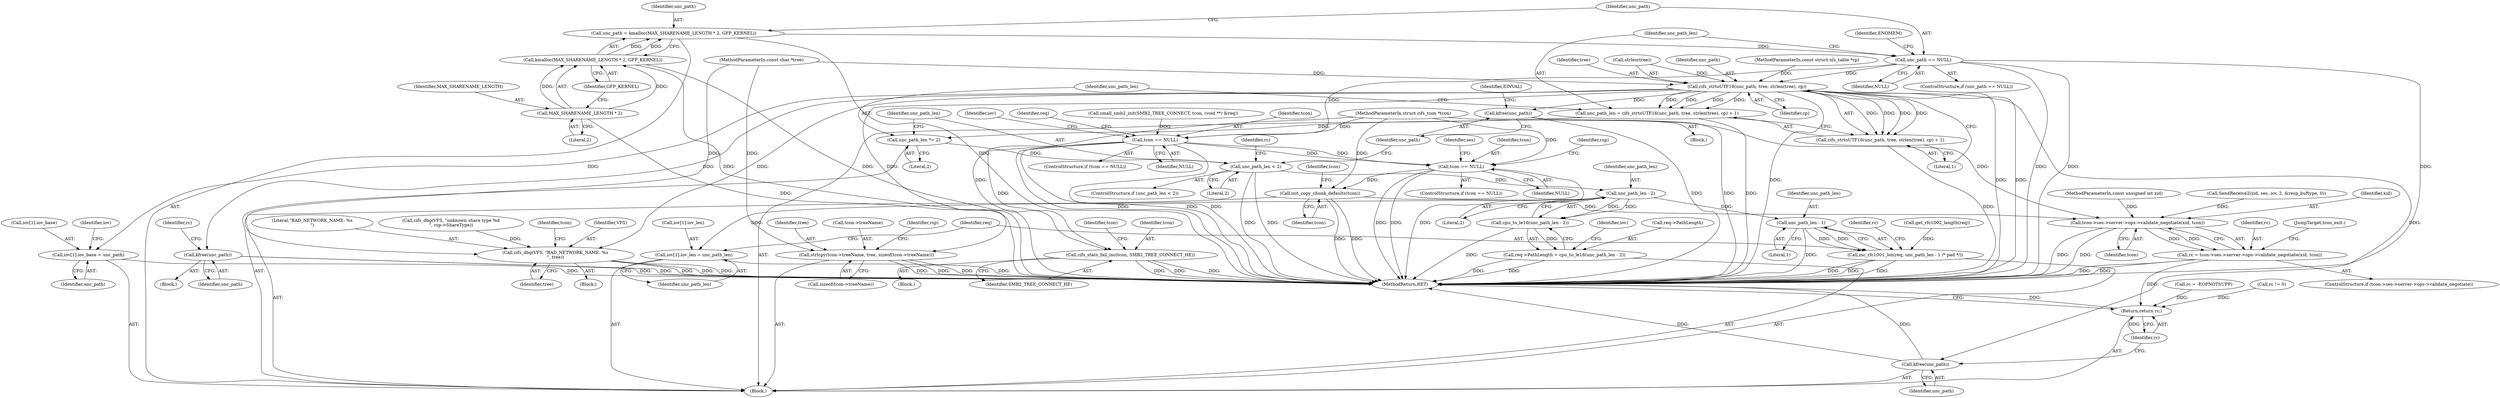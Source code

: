 digraph "0_linux_18f39e7be0121317550d03e267e3ebd4dbfbb3ce@API" {
"1000159" [label="(Call,unc_path = kmalloc(MAX_SHARENAME_LENGTH * 2, GFP_KERNEL))"];
"1000161" [label="(Call,kmalloc(MAX_SHARENAME_LENGTH * 2, GFP_KERNEL))"];
"1000162" [label="(Call,MAX_SHARENAME_LENGTH * 2)"];
"1000167" [label="(Call,unc_path == NULL)"];
"1000176" [label="(Call,cifs_strtoUTF16(unc_path, tree, strlen(tree), cp))"];
"1000173" [label="(Call,unc_path_len = cifs_strtoUTF16(unc_path, tree, strlen(tree), cp) + 1)"];
"1000183" [label="(Call,unc_path_len *= 2)"];
"1000187" [label="(Call,unc_path_len < 2)"];
"1000263" [label="(Call,unc_path_len - 2)"];
"1000262" [label="(Call,cpu_to_le16(unc_path_len - 2))"];
"1000258" [label="(Call,req->PathLength = cpu_to_le16(unc_path_len - 2))"];
"1000273" [label="(Call,iov[1].iov_len = unc_path_len)"];
"1000282" [label="(Call,unc_path_len - 1)"];
"1000280" [label="(Call,inc_rfc1001_len(req, unc_path_len - 1 /* pad */))"];
"1000175" [label="(Call,cifs_strtoUTF16(unc_path, tree, strlen(tree), cp) + 1)"];
"1000191" [label="(Call,kfree(unc_path))"];
"1000208" [label="(Call,kfree(unc_path))"];
"1000266" [label="(Call,iov[1].iov_base = unc_path)"];
"1000432" [label="(Call,strlcpy(tcon->treeName, tree, sizeof(tcon->treeName)))"];
"1000479" [label="(Call,kfree(unc_path))"];
"1000493" [label="(Call,cifs_dbg(VFS, \"BAD_NETWORK_NAME: %s\n\", tree))"];
"1000213" [label="(Call,tcon == NULL)"];
"1000312" [label="(Call,cifs_stats_fail_inc(tcon, SMB2_TREE_CONNECT_HE))"];
"1000322" [label="(Call,tcon == NULL)"];
"1000458" [label="(Call,init_copy_chunk_defaults(tcon))"];
"1000472" [label="(Call,tcon->ses->server->ops->validate_negotiate(xid, tcon))"];
"1000470" [label="(Call,rc = tcon->ses->server->ops->validate_negotiate(xid, tcon))"];
"1000481" [label="(Return,return rc;)"];
"1000494" [label="(Identifier,VFS)"];
"1000181" [label="(Identifier,cp)"];
"1000177" [label="(Identifier,unc_path)"];
"1000321" [label="(ControlStructure,if (tcon == NULL))"];
"1000272" [label="(Identifier,unc_path)"];
"1000113" [label="(MethodParameterIn,const struct nls_table *cp)"];
"1000479" [label="(Call,kfree(unc_path))"];
"1000324" [label="(Identifier,NULL)"];
"1000328" [label="(Identifier,ses)"];
"1000264" [label="(Identifier,unc_path_len)"];
"1000209" [label="(Identifier,unc_path)"];
"1000182" [label="(Literal,1)"];
"1000312" [label="(Call,cifs_stats_fail_inc(tcon, SMB2_TREE_CONNECT_HE))"];
"1000262" [label="(Call,cpu_to_le16(unc_path_len - 2))"];
"1000259" [label="(Call,req->PathLength)"];
"1000496" [label="(Identifier,tree)"];
"1000311" [label="(Block,)"];
"1000211" [label="(Identifier,rc)"];
"1000313" [label="(Identifier,tcon)"];
"1000472" [label="(Call,tcon->ses->server->ops->validate_negotiate(xid, tcon))"];
"1000436" [label="(Identifier,tree)"];
"1000286" [label="(Identifier,rc)"];
"1000495" [label="(Literal,\"BAD_NETWORK_NAME: %s\n\")"];
"1000159" [label="(Call,unc_path = kmalloc(MAX_SHARENAME_LENGTH * 2, GFP_KERNEL))"];
"1000183" [label="(Call,unc_path_len *= 2)"];
"1000184" [label="(Identifier,unc_path_len)"];
"1000161" [label="(Call,kmalloc(MAX_SHARENAME_LENGTH * 2, GFP_KERNEL))"];
"1000323" [label="(Identifier,tcon)"];
"1000178" [label="(Identifier,tree)"];
"1000437" [label="(Call,sizeof(tcon->treeName))"];
"1000385" [label="(Call,rc = -EOPNOTSUPP)"];
"1000317" [label="(Identifier,tcon)"];
"1000459" [label="(Identifier,tcon)"];
"1000493" [label="(Call,cifs_dbg(VFS, \"BAD_NETWORK_NAME: %s\n\", tree))"];
"1000473" [label="(Identifier,xid)"];
"1000471" [label="(Identifier,rc)"];
"1000432" [label="(Call,strlcpy(tcon->treeName, tree, sizeof(tcon->treeName)))"];
"1000187" [label="(Call,unc_path_len < 2)"];
"1000481" [label="(Return,return rc;)"];
"1000265" [label="(Literal,2)"];
"1000269" [label="(Identifier,iov)"];
"1000190" [label="(Block,)"];
"1000258" [label="(Call,req->PathLength = cpu_to_le16(unc_path_len - 2))"];
"1000160" [label="(Identifier,unc_path)"];
"1000166" [label="(ControlStructure,if (unc_path == NULL))"];
"1000339" [label="(Identifier,rsp)"];
"1000174" [label="(Identifier,unc_path_len)"];
"1000167" [label="(Call,unc_path == NULL)"];
"1000242" [label="(Call,get_rfc1002_length(req))"];
"1000168" [label="(Identifier,unc_path)"];
"1000215" [label="(Identifier,NULL)"];
"1000188" [label="(Identifier,unc_path_len)"];
"1000208" [label="(Call,kfree(unc_path))"];
"1000185" [label="(Literal,2)"];
"1000109" [label="(MethodParameterIn,const unsigned int xid)"];
"1000314" [label="(Identifier,SMB2_TREE_CONNECT_HE)"];
"1000287" [label="(Call,SendReceive2(xid, ses, iov, 2, &resp_buftype, 0))"];
"1000267" [label="(Call,iov[1].iov_base)"];
"1000112" [label="(MethodParameterIn,struct cifs_tcon *tcon)"];
"1000505" [label="(MethodReturn,RET)"];
"1000460" [label="(ControlStructure,if (tcon->ses->server->ops->validate_negotiate))"];
"1000263" [label="(Call,unc_path_len - 2)"];
"1000279" [label="(Identifier,unc_path_len)"];
"1000213" [label="(Call,tcon == NULL)"];
"1000111" [label="(MethodParameterIn,const char *tree)"];
"1000433" [label="(Call,tcon->treeName)"];
"1000283" [label="(Identifier,unc_path_len)"];
"1000281" [label="(Identifier,req)"];
"1000162" [label="(Call,MAX_SHARENAME_LENGTH * 2)"];
"1000276" [label="(Identifier,iov)"];
"1000212" [label="(ControlStructure,if (tcon == NULL))"];
"1000273" [label="(Call,iov[1].iov_len = unc_path_len)"];
"1000164" [label="(Literal,2)"];
"1000220" [label="(Identifier,req)"];
"1000480" [label="(Identifier,unc_path)"];
"1000195" [label="(Identifier,EINVAL)"];
"1000465" [label="(Identifier,tcon)"];
"1000475" [label="(JumpTarget,tcon_exit:)"];
"1000192" [label="(Identifier,unc_path)"];
"1000179" [label="(Call,strlen(tree))"];
"1000169" [label="(Identifier,NULL)"];
"1000207" [label="(Block,)"];
"1000458" [label="(Call,init_copy_chunk_defaults(tcon))"];
"1000175" [label="(Call,cifs_strtoUTF16(unc_path, tree, strlen(tree), cp) + 1)"];
"1000280" [label="(Call,inc_rfc1001_len(req, unc_path_len - 1 /* pad */))"];
"1000482" [label="(Identifier,rc)"];
"1000379" [label="(Call,cifs_dbg(VFS, \"unknown share type %d\n\", rsp->ShareType))"];
"1000498" [label="(Identifier,tcon)"];
"1000186" [label="(ControlStructure,if (unc_path_len < 2))"];
"1000305" [label="(Call,rc != 0)"];
"1000114" [label="(Block,)"];
"1000492" [label="(Block,)"];
"1000173" [label="(Call,unc_path_len = cifs_strtoUTF16(unc_path, tree, strlen(tree), cp) + 1)"];
"1000322" [label="(Call,tcon == NULL)"];
"1000172" [label="(Identifier,ENOMEM)"];
"1000198" [label="(Call,small_smb2_init(SMB2_TREE_CONNECT, tcon, (void **) &req))"];
"1000445" [label="(Identifier,rsp)"];
"1000163" [label="(Identifier,MAX_SHARENAME_LENGTH)"];
"1000176" [label="(Call,cifs_strtoUTF16(unc_path, tree, strlen(tree), cp))"];
"1000197" [label="(Identifier,rc)"];
"1000470" [label="(Call,rc = tcon->ses->server->ops->validate_negotiate(xid, tcon))"];
"1000284" [label="(Literal,1)"];
"1000189" [label="(Literal,2)"];
"1000214" [label="(Identifier,tcon)"];
"1000266" [label="(Call,iov[1].iov_base = unc_path)"];
"1000229" [label="(Identifier,iov)"];
"1000474" [label="(Identifier,tcon)"];
"1000165" [label="(Identifier,GFP_KERNEL)"];
"1000274" [label="(Call,iov[1].iov_len)"];
"1000191" [label="(Call,kfree(unc_path))"];
"1000282" [label="(Call,unc_path_len - 1)"];
"1000159" -> "1000114"  [label="AST: "];
"1000159" -> "1000161"  [label="CFG: "];
"1000160" -> "1000159"  [label="AST: "];
"1000161" -> "1000159"  [label="AST: "];
"1000168" -> "1000159"  [label="CFG: "];
"1000159" -> "1000505"  [label="DDG: "];
"1000161" -> "1000159"  [label="DDG: "];
"1000161" -> "1000159"  [label="DDG: "];
"1000159" -> "1000167"  [label="DDG: "];
"1000161" -> "1000165"  [label="CFG: "];
"1000162" -> "1000161"  [label="AST: "];
"1000165" -> "1000161"  [label="AST: "];
"1000161" -> "1000505"  [label="DDG: "];
"1000161" -> "1000505"  [label="DDG: "];
"1000162" -> "1000161"  [label="DDG: "];
"1000162" -> "1000161"  [label="DDG: "];
"1000162" -> "1000164"  [label="CFG: "];
"1000163" -> "1000162"  [label="AST: "];
"1000164" -> "1000162"  [label="AST: "];
"1000165" -> "1000162"  [label="CFG: "];
"1000162" -> "1000505"  [label="DDG: "];
"1000167" -> "1000166"  [label="AST: "];
"1000167" -> "1000169"  [label="CFG: "];
"1000168" -> "1000167"  [label="AST: "];
"1000169" -> "1000167"  [label="AST: "];
"1000172" -> "1000167"  [label="CFG: "];
"1000174" -> "1000167"  [label="CFG: "];
"1000167" -> "1000505"  [label="DDG: "];
"1000167" -> "1000505"  [label="DDG: "];
"1000167" -> "1000505"  [label="DDG: "];
"1000167" -> "1000176"  [label="DDG: "];
"1000167" -> "1000213"  [label="DDG: "];
"1000176" -> "1000175"  [label="AST: "];
"1000176" -> "1000181"  [label="CFG: "];
"1000177" -> "1000176"  [label="AST: "];
"1000178" -> "1000176"  [label="AST: "];
"1000179" -> "1000176"  [label="AST: "];
"1000181" -> "1000176"  [label="AST: "];
"1000182" -> "1000176"  [label="CFG: "];
"1000176" -> "1000505"  [label="DDG: "];
"1000176" -> "1000505"  [label="DDG: "];
"1000176" -> "1000505"  [label="DDG: "];
"1000176" -> "1000173"  [label="DDG: "];
"1000176" -> "1000173"  [label="DDG: "];
"1000176" -> "1000173"  [label="DDG: "];
"1000176" -> "1000173"  [label="DDG: "];
"1000176" -> "1000175"  [label="DDG: "];
"1000176" -> "1000175"  [label="DDG: "];
"1000176" -> "1000175"  [label="DDG: "];
"1000176" -> "1000175"  [label="DDG: "];
"1000179" -> "1000176"  [label="DDG: "];
"1000111" -> "1000176"  [label="DDG: "];
"1000113" -> "1000176"  [label="DDG: "];
"1000176" -> "1000191"  [label="DDG: "];
"1000176" -> "1000208"  [label="DDG: "];
"1000176" -> "1000266"  [label="DDG: "];
"1000176" -> "1000432"  [label="DDG: "];
"1000176" -> "1000479"  [label="DDG: "];
"1000176" -> "1000493"  [label="DDG: "];
"1000173" -> "1000114"  [label="AST: "];
"1000173" -> "1000175"  [label="CFG: "];
"1000174" -> "1000173"  [label="AST: "];
"1000175" -> "1000173"  [label="AST: "];
"1000184" -> "1000173"  [label="CFG: "];
"1000173" -> "1000505"  [label="DDG: "];
"1000173" -> "1000183"  [label="DDG: "];
"1000183" -> "1000114"  [label="AST: "];
"1000183" -> "1000185"  [label="CFG: "];
"1000184" -> "1000183"  [label="AST: "];
"1000185" -> "1000183"  [label="AST: "];
"1000188" -> "1000183"  [label="CFG: "];
"1000183" -> "1000187"  [label="DDG: "];
"1000187" -> "1000186"  [label="AST: "];
"1000187" -> "1000189"  [label="CFG: "];
"1000188" -> "1000187"  [label="AST: "];
"1000189" -> "1000187"  [label="AST: "];
"1000192" -> "1000187"  [label="CFG: "];
"1000197" -> "1000187"  [label="CFG: "];
"1000187" -> "1000505"  [label="DDG: "];
"1000187" -> "1000505"  [label="DDG: "];
"1000187" -> "1000263"  [label="DDG: "];
"1000263" -> "1000262"  [label="AST: "];
"1000263" -> "1000265"  [label="CFG: "];
"1000264" -> "1000263"  [label="AST: "];
"1000265" -> "1000263"  [label="AST: "];
"1000262" -> "1000263"  [label="CFG: "];
"1000263" -> "1000262"  [label="DDG: "];
"1000263" -> "1000262"  [label="DDG: "];
"1000263" -> "1000273"  [label="DDG: "];
"1000263" -> "1000282"  [label="DDG: "];
"1000262" -> "1000258"  [label="AST: "];
"1000258" -> "1000262"  [label="CFG: "];
"1000262" -> "1000505"  [label="DDG: "];
"1000262" -> "1000258"  [label="DDG: "];
"1000258" -> "1000114"  [label="AST: "];
"1000259" -> "1000258"  [label="AST: "];
"1000269" -> "1000258"  [label="CFG: "];
"1000258" -> "1000505"  [label="DDG: "];
"1000258" -> "1000505"  [label="DDG: "];
"1000273" -> "1000114"  [label="AST: "];
"1000273" -> "1000279"  [label="CFG: "];
"1000274" -> "1000273"  [label="AST: "];
"1000279" -> "1000273"  [label="AST: "];
"1000281" -> "1000273"  [label="CFG: "];
"1000273" -> "1000505"  [label="DDG: "];
"1000282" -> "1000280"  [label="AST: "];
"1000282" -> "1000284"  [label="CFG: "];
"1000283" -> "1000282"  [label="AST: "];
"1000284" -> "1000282"  [label="AST: "];
"1000280" -> "1000282"  [label="CFG: "];
"1000282" -> "1000505"  [label="DDG: "];
"1000282" -> "1000280"  [label="DDG: "];
"1000282" -> "1000280"  [label="DDG: "];
"1000280" -> "1000114"  [label="AST: "];
"1000281" -> "1000280"  [label="AST: "];
"1000286" -> "1000280"  [label="CFG: "];
"1000280" -> "1000505"  [label="DDG: "];
"1000280" -> "1000505"  [label="DDG: "];
"1000280" -> "1000505"  [label="DDG: "];
"1000242" -> "1000280"  [label="DDG: "];
"1000175" -> "1000182"  [label="CFG: "];
"1000182" -> "1000175"  [label="AST: "];
"1000175" -> "1000505"  [label="DDG: "];
"1000191" -> "1000190"  [label="AST: "];
"1000191" -> "1000192"  [label="CFG: "];
"1000192" -> "1000191"  [label="AST: "];
"1000195" -> "1000191"  [label="CFG: "];
"1000191" -> "1000505"  [label="DDG: "];
"1000191" -> "1000505"  [label="DDG: "];
"1000208" -> "1000207"  [label="AST: "];
"1000208" -> "1000209"  [label="CFG: "];
"1000209" -> "1000208"  [label="AST: "];
"1000211" -> "1000208"  [label="CFG: "];
"1000208" -> "1000505"  [label="DDG: "];
"1000208" -> "1000505"  [label="DDG: "];
"1000266" -> "1000114"  [label="AST: "];
"1000266" -> "1000272"  [label="CFG: "];
"1000267" -> "1000266"  [label="AST: "];
"1000272" -> "1000266"  [label="AST: "];
"1000276" -> "1000266"  [label="CFG: "];
"1000266" -> "1000505"  [label="DDG: "];
"1000432" -> "1000114"  [label="AST: "];
"1000432" -> "1000437"  [label="CFG: "];
"1000433" -> "1000432"  [label="AST: "];
"1000436" -> "1000432"  [label="AST: "];
"1000437" -> "1000432"  [label="AST: "];
"1000445" -> "1000432"  [label="CFG: "];
"1000432" -> "1000505"  [label="DDG: "];
"1000432" -> "1000505"  [label="DDG: "];
"1000432" -> "1000505"  [label="DDG: "];
"1000111" -> "1000432"  [label="DDG: "];
"1000479" -> "1000114"  [label="AST: "];
"1000479" -> "1000480"  [label="CFG: "];
"1000480" -> "1000479"  [label="AST: "];
"1000482" -> "1000479"  [label="CFG: "];
"1000479" -> "1000505"  [label="DDG: "];
"1000479" -> "1000505"  [label="DDG: "];
"1000493" -> "1000492"  [label="AST: "];
"1000493" -> "1000496"  [label="CFG: "];
"1000494" -> "1000493"  [label="AST: "];
"1000495" -> "1000493"  [label="AST: "];
"1000496" -> "1000493"  [label="AST: "];
"1000498" -> "1000493"  [label="CFG: "];
"1000493" -> "1000505"  [label="DDG: "];
"1000493" -> "1000505"  [label="DDG: "];
"1000493" -> "1000505"  [label="DDG: "];
"1000379" -> "1000493"  [label="DDG: "];
"1000111" -> "1000493"  [label="DDG: "];
"1000213" -> "1000212"  [label="AST: "];
"1000213" -> "1000215"  [label="CFG: "];
"1000214" -> "1000213"  [label="AST: "];
"1000215" -> "1000213"  [label="AST: "];
"1000220" -> "1000213"  [label="CFG: "];
"1000229" -> "1000213"  [label="CFG: "];
"1000213" -> "1000505"  [label="DDG: "];
"1000213" -> "1000505"  [label="DDG: "];
"1000213" -> "1000505"  [label="DDG: "];
"1000198" -> "1000213"  [label="DDG: "];
"1000112" -> "1000213"  [label="DDG: "];
"1000213" -> "1000312"  [label="DDG: "];
"1000213" -> "1000322"  [label="DDG: "];
"1000213" -> "1000322"  [label="DDG: "];
"1000312" -> "1000311"  [label="AST: "];
"1000312" -> "1000314"  [label="CFG: "];
"1000313" -> "1000312"  [label="AST: "];
"1000314" -> "1000312"  [label="AST: "];
"1000317" -> "1000312"  [label="CFG: "];
"1000312" -> "1000505"  [label="DDG: "];
"1000312" -> "1000505"  [label="DDG: "];
"1000312" -> "1000505"  [label="DDG: "];
"1000112" -> "1000312"  [label="DDG: "];
"1000322" -> "1000321"  [label="AST: "];
"1000322" -> "1000324"  [label="CFG: "];
"1000323" -> "1000322"  [label="AST: "];
"1000324" -> "1000322"  [label="AST: "];
"1000328" -> "1000322"  [label="CFG: "];
"1000339" -> "1000322"  [label="CFG: "];
"1000322" -> "1000505"  [label="DDG: "];
"1000322" -> "1000505"  [label="DDG: "];
"1000322" -> "1000505"  [label="DDG: "];
"1000112" -> "1000322"  [label="DDG: "];
"1000322" -> "1000458"  [label="DDG: "];
"1000458" -> "1000114"  [label="AST: "];
"1000458" -> "1000459"  [label="CFG: "];
"1000459" -> "1000458"  [label="AST: "];
"1000465" -> "1000458"  [label="CFG: "];
"1000458" -> "1000505"  [label="DDG: "];
"1000458" -> "1000505"  [label="DDG: "];
"1000112" -> "1000458"  [label="DDG: "];
"1000458" -> "1000472"  [label="DDG: "];
"1000472" -> "1000470"  [label="AST: "];
"1000472" -> "1000474"  [label="CFG: "];
"1000473" -> "1000472"  [label="AST: "];
"1000474" -> "1000472"  [label="AST: "];
"1000470" -> "1000472"  [label="CFG: "];
"1000472" -> "1000505"  [label="DDG: "];
"1000472" -> "1000505"  [label="DDG: "];
"1000472" -> "1000470"  [label="DDG: "];
"1000472" -> "1000470"  [label="DDG: "];
"1000287" -> "1000472"  [label="DDG: "];
"1000109" -> "1000472"  [label="DDG: "];
"1000112" -> "1000472"  [label="DDG: "];
"1000470" -> "1000460"  [label="AST: "];
"1000471" -> "1000470"  [label="AST: "];
"1000475" -> "1000470"  [label="CFG: "];
"1000470" -> "1000505"  [label="DDG: "];
"1000470" -> "1000505"  [label="DDG: "];
"1000470" -> "1000481"  [label="DDG: "];
"1000481" -> "1000114"  [label="AST: "];
"1000481" -> "1000482"  [label="CFG: "];
"1000482" -> "1000481"  [label="AST: "];
"1000505" -> "1000481"  [label="CFG: "];
"1000481" -> "1000505"  [label="DDG: "];
"1000482" -> "1000481"  [label="DDG: "];
"1000305" -> "1000481"  [label="DDG: "];
"1000385" -> "1000481"  [label="DDG: "];
}
